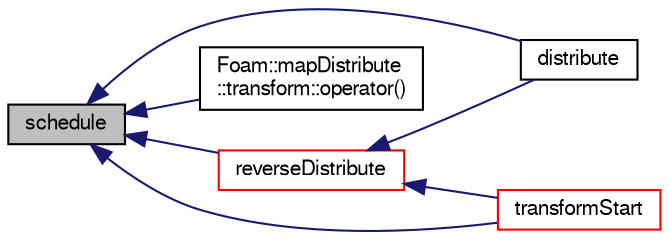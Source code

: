 digraph "schedule"
{
  bgcolor="transparent";
  edge [fontname="FreeSans",fontsize="10",labelfontname="FreeSans",labelfontsize="10"];
  node [fontname="FreeSans",fontsize="10",shape=record];
  rankdir="LR";
  Node640 [label="schedule",height=0.2,width=0.4,color="black", fillcolor="grey75", style="filled", fontcolor="black"];
  Node640 -> Node641 [dir="back",color="midnightblue",fontsize="10",style="solid",fontname="FreeSans"];
  Node641 [label="distribute",height=0.2,width=0.4,color="black",URL="$a27362.html#a93e1a643307eb8869f583019ca92cec2",tooltip="Distribute data using default commsType. "];
  Node640 -> Node642 [dir="back",color="midnightblue",fontsize="10",style="solid",fontname="FreeSans"];
  Node642 [label="Foam::mapDistribute\l::transform::operator()",height=0.2,width=0.4,color="black",URL="$a27366.html#a740ec3ff87e13b1d29416cd7a027b112"];
  Node640 -> Node643 [dir="back",color="midnightblue",fontsize="10",style="solid",fontname="FreeSans"];
  Node643 [label="reverseDistribute",height=0.2,width=0.4,color="red",URL="$a27362.html#af4843479bbb5ce26fab0dbefd525c410",tooltip="Reverse distribute data using default commsType. "];
  Node643 -> Node748 [dir="back",color="midnightblue",fontsize="10",style="solid",fontname="FreeSans"];
  Node748 [label="transformStart",height=0.2,width=0.4,color="red",URL="$a27362.html#a88900854e00666cd0ae74b883d692954",tooltip="Destination in constructMap for transformed elements. "];
  Node643 -> Node641 [dir="back",color="midnightblue",fontsize="10",style="solid",fontname="FreeSans"];
  Node640 -> Node748 [dir="back",color="midnightblue",fontsize="10",style="solid",fontname="FreeSans"];
}
